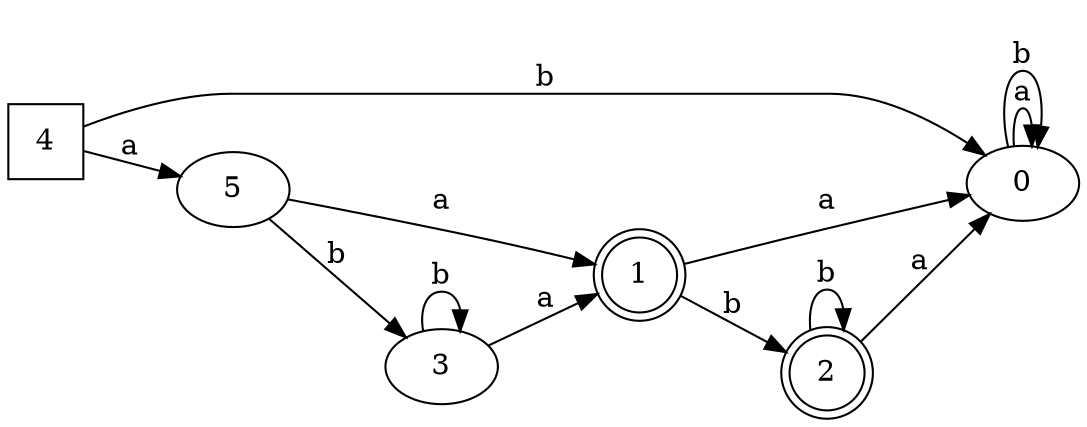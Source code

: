 digraph G {
	rankdir=LR;
	0->0[ label=a ];
	0->0[ label=b ];
	1->0[ label=a ];
	1->2[ label=b ];
	3->1[ label=a ];
	3->3[ label=b ];
	2->0[ label=a ];
	2->2[ label=b ];
	4->5[ label=a ];
	4->0[ label=b ];
	5->1[ label=a ];
	5->3[ label=b ];
	0;
	1 [ shape=doublecircle ];
	2 [ shape=doublecircle ];
	3;
	4 [ shape=square ];
	5;

}


